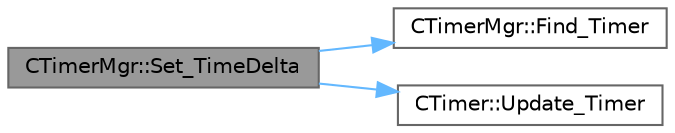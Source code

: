 digraph "CTimerMgr::Set_TimeDelta"
{
 // LATEX_PDF_SIZE
  bgcolor="transparent";
  edge [fontname=Helvetica,fontsize=10,labelfontname=Helvetica,labelfontsize=10];
  node [fontname=Helvetica,fontsize=10,shape=box,height=0.2,width=0.4];
  rankdir="LR";
  Node1 [id="Node000001",label="CTimerMgr::Set_TimeDelta",height=0.2,width=0.4,color="gray40", fillcolor="grey60", style="filled", fontcolor="black",tooltip=" "];
  Node1 -> Node2 [id="edge1_Node000001_Node000002",color="steelblue1",style="solid",tooltip=" "];
  Node2 [id="Node000002",label="CTimerMgr::Find_Timer",height=0.2,width=0.4,color="grey40", fillcolor="white", style="filled",URL="$class_c_timer_mgr.html#ad27444b9877ecaa53909130a2d811934",tooltip=" "];
  Node1 -> Node3 [id="edge2_Node000001_Node000003",color="steelblue1",style="solid",tooltip=" "];
  Node3 [id="Node000003",label="CTimer::Update_Timer",height=0.2,width=0.4,color="grey40", fillcolor="white", style="filled",URL="$class_c_timer.html#ab02e145d6cdc46233bd89a8ca727b97d",tooltip=" "];
}
